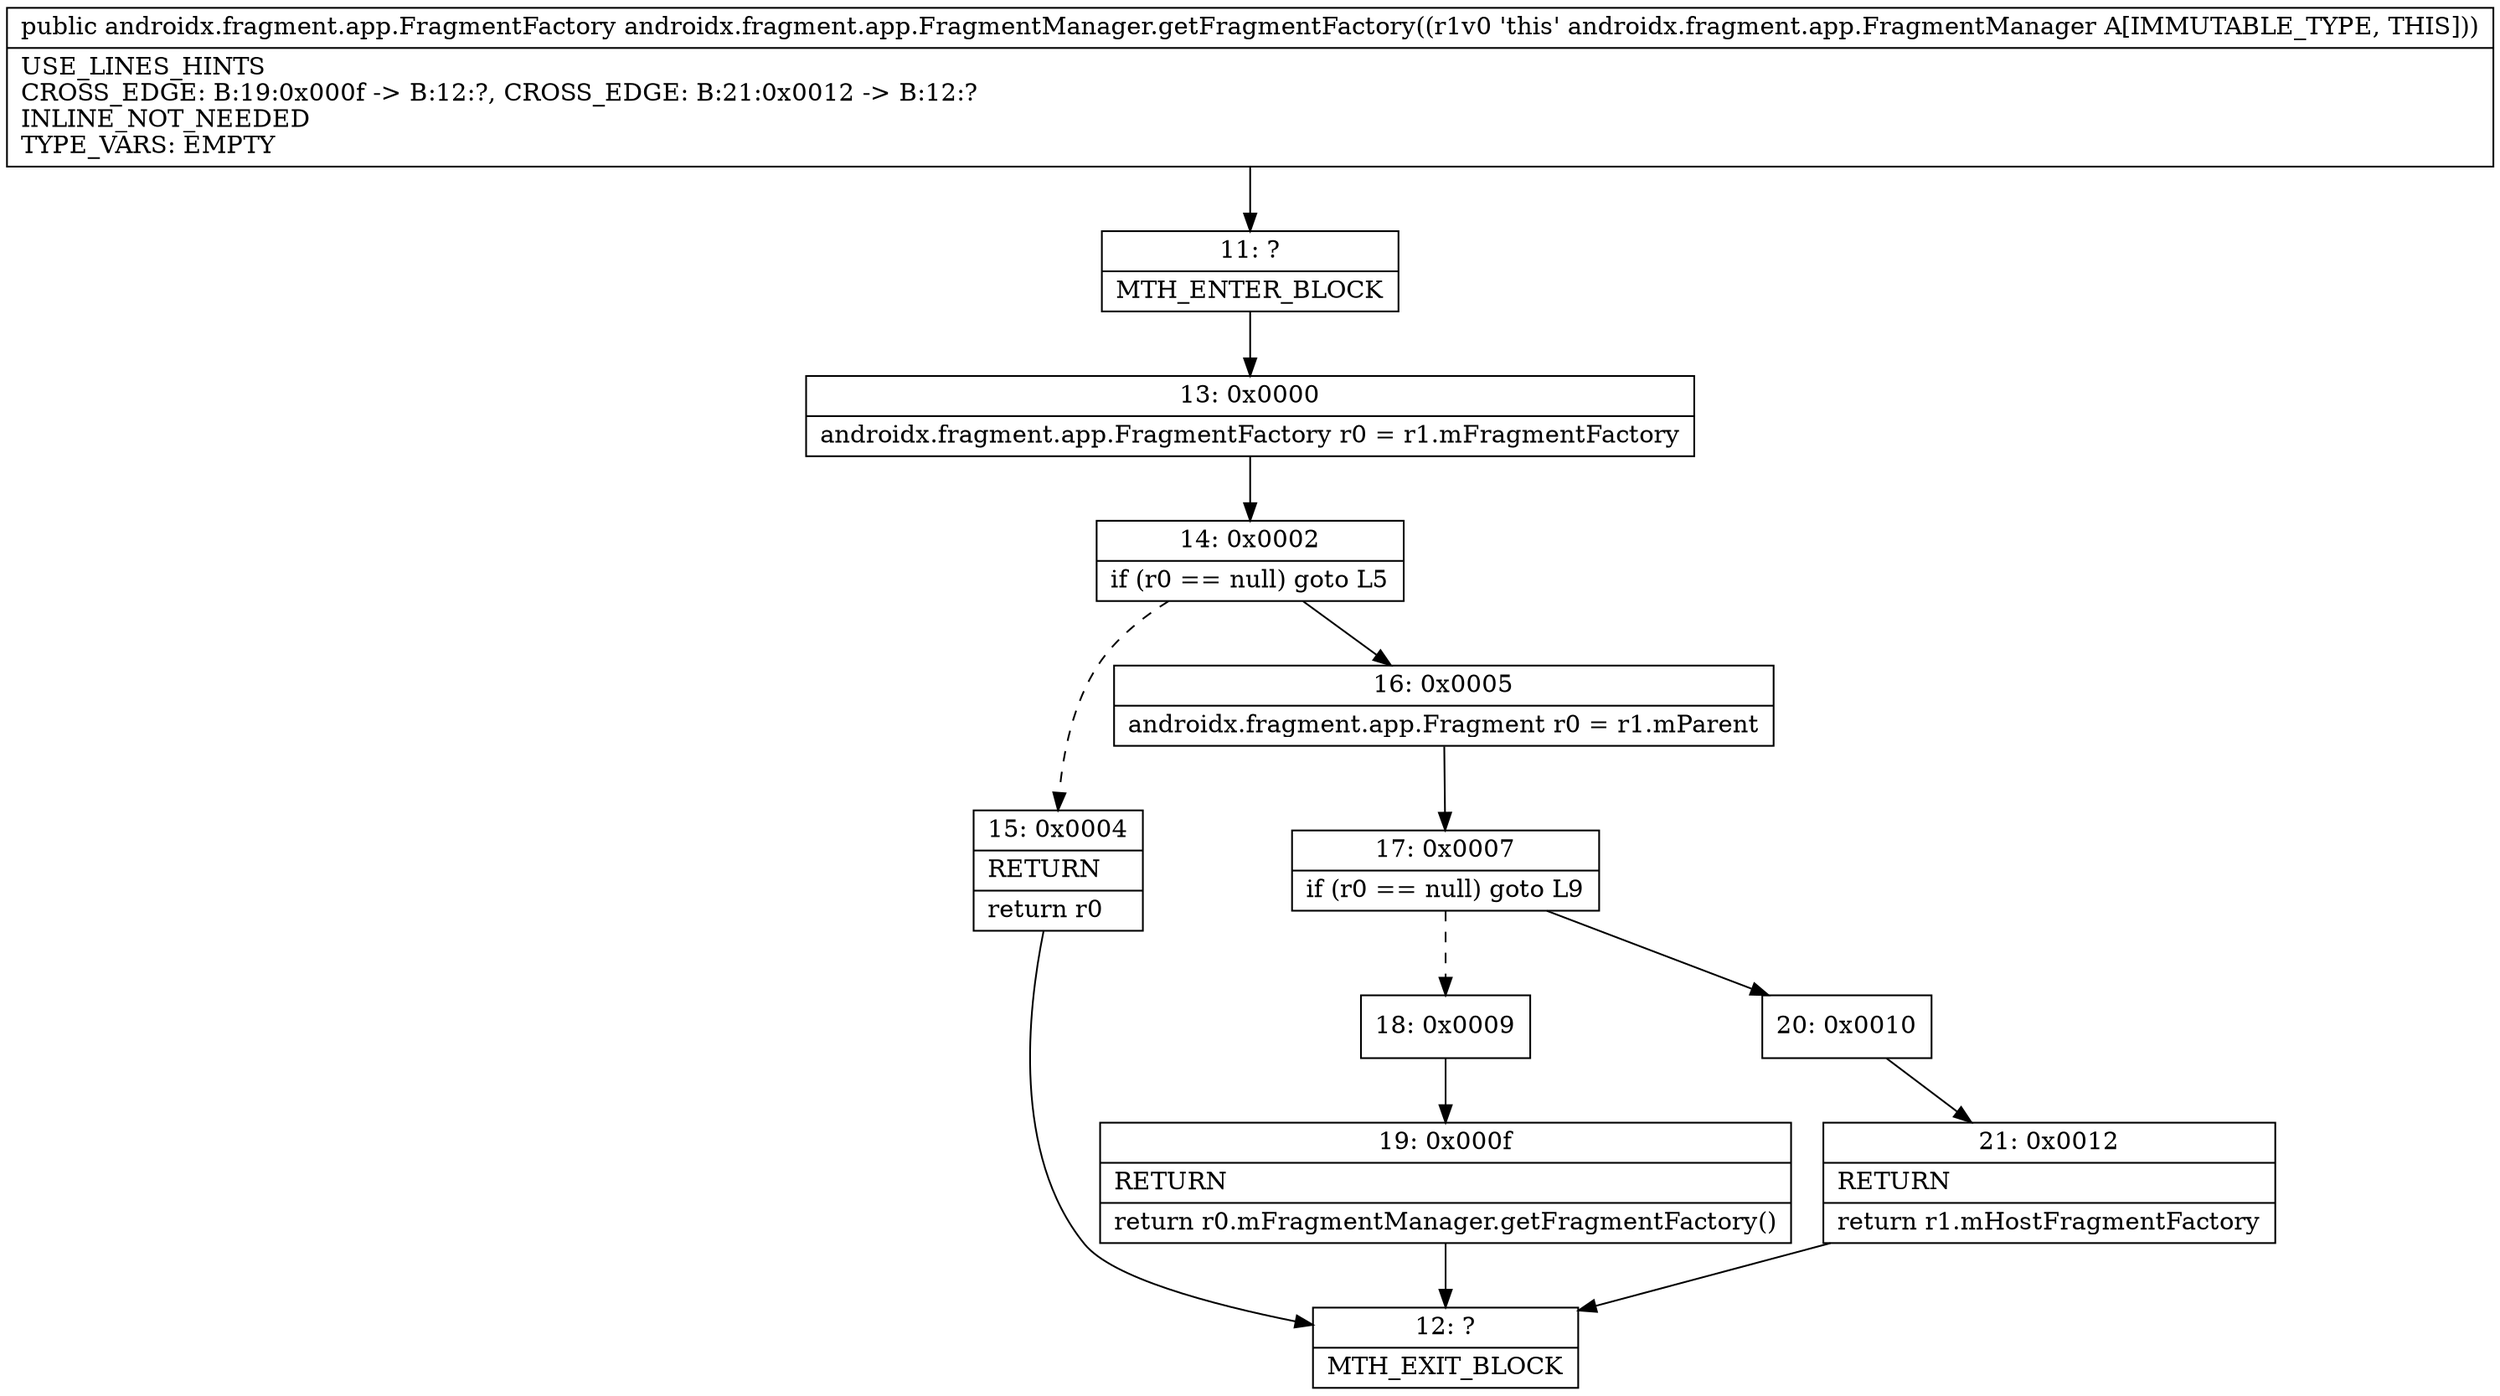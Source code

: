 digraph "CFG forandroidx.fragment.app.FragmentManager.getFragmentFactory()Landroidx\/fragment\/app\/FragmentFactory;" {
Node_11 [shape=record,label="{11\:\ ?|MTH_ENTER_BLOCK\l}"];
Node_13 [shape=record,label="{13\:\ 0x0000|androidx.fragment.app.FragmentFactory r0 = r1.mFragmentFactory\l}"];
Node_14 [shape=record,label="{14\:\ 0x0002|if (r0 == null) goto L5\l}"];
Node_15 [shape=record,label="{15\:\ 0x0004|RETURN\l|return r0\l}"];
Node_12 [shape=record,label="{12\:\ ?|MTH_EXIT_BLOCK\l}"];
Node_16 [shape=record,label="{16\:\ 0x0005|androidx.fragment.app.Fragment r0 = r1.mParent\l}"];
Node_17 [shape=record,label="{17\:\ 0x0007|if (r0 == null) goto L9\l}"];
Node_18 [shape=record,label="{18\:\ 0x0009}"];
Node_19 [shape=record,label="{19\:\ 0x000f|RETURN\l|return r0.mFragmentManager.getFragmentFactory()\l}"];
Node_20 [shape=record,label="{20\:\ 0x0010}"];
Node_21 [shape=record,label="{21\:\ 0x0012|RETURN\l|return r1.mHostFragmentFactory\l}"];
MethodNode[shape=record,label="{public androidx.fragment.app.FragmentFactory androidx.fragment.app.FragmentManager.getFragmentFactory((r1v0 'this' androidx.fragment.app.FragmentManager A[IMMUTABLE_TYPE, THIS]))  | USE_LINES_HINTS\lCROSS_EDGE: B:19:0x000f \-\> B:12:?, CROSS_EDGE: B:21:0x0012 \-\> B:12:?\lINLINE_NOT_NEEDED\lTYPE_VARS: EMPTY\l}"];
MethodNode -> Node_11;Node_11 -> Node_13;
Node_13 -> Node_14;
Node_14 -> Node_15[style=dashed];
Node_14 -> Node_16;
Node_15 -> Node_12;
Node_16 -> Node_17;
Node_17 -> Node_18[style=dashed];
Node_17 -> Node_20;
Node_18 -> Node_19;
Node_19 -> Node_12;
Node_20 -> Node_21;
Node_21 -> Node_12;
}

